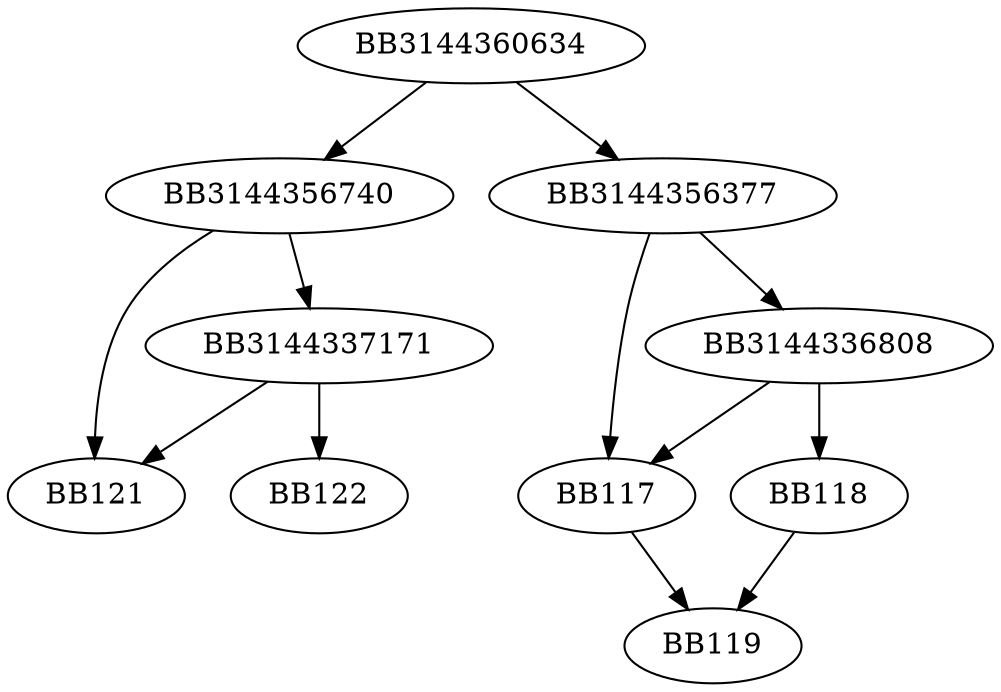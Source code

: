 digraph G{
	BB3144360634->BB3144356740;
	BB3144360634->BB3144356377;
	BB3144356377->BB3144336808;
	BB3144356377->BB117;
	BB3144336808->BB117;
	BB3144336808->BB118;
	BB118->BB119;
	BB117->BB119;
	BB3144356740->BB3144337171;
	BB3144356740->BB121;
	BB3144337171->BB121;
	BB3144337171->BB122;
}
